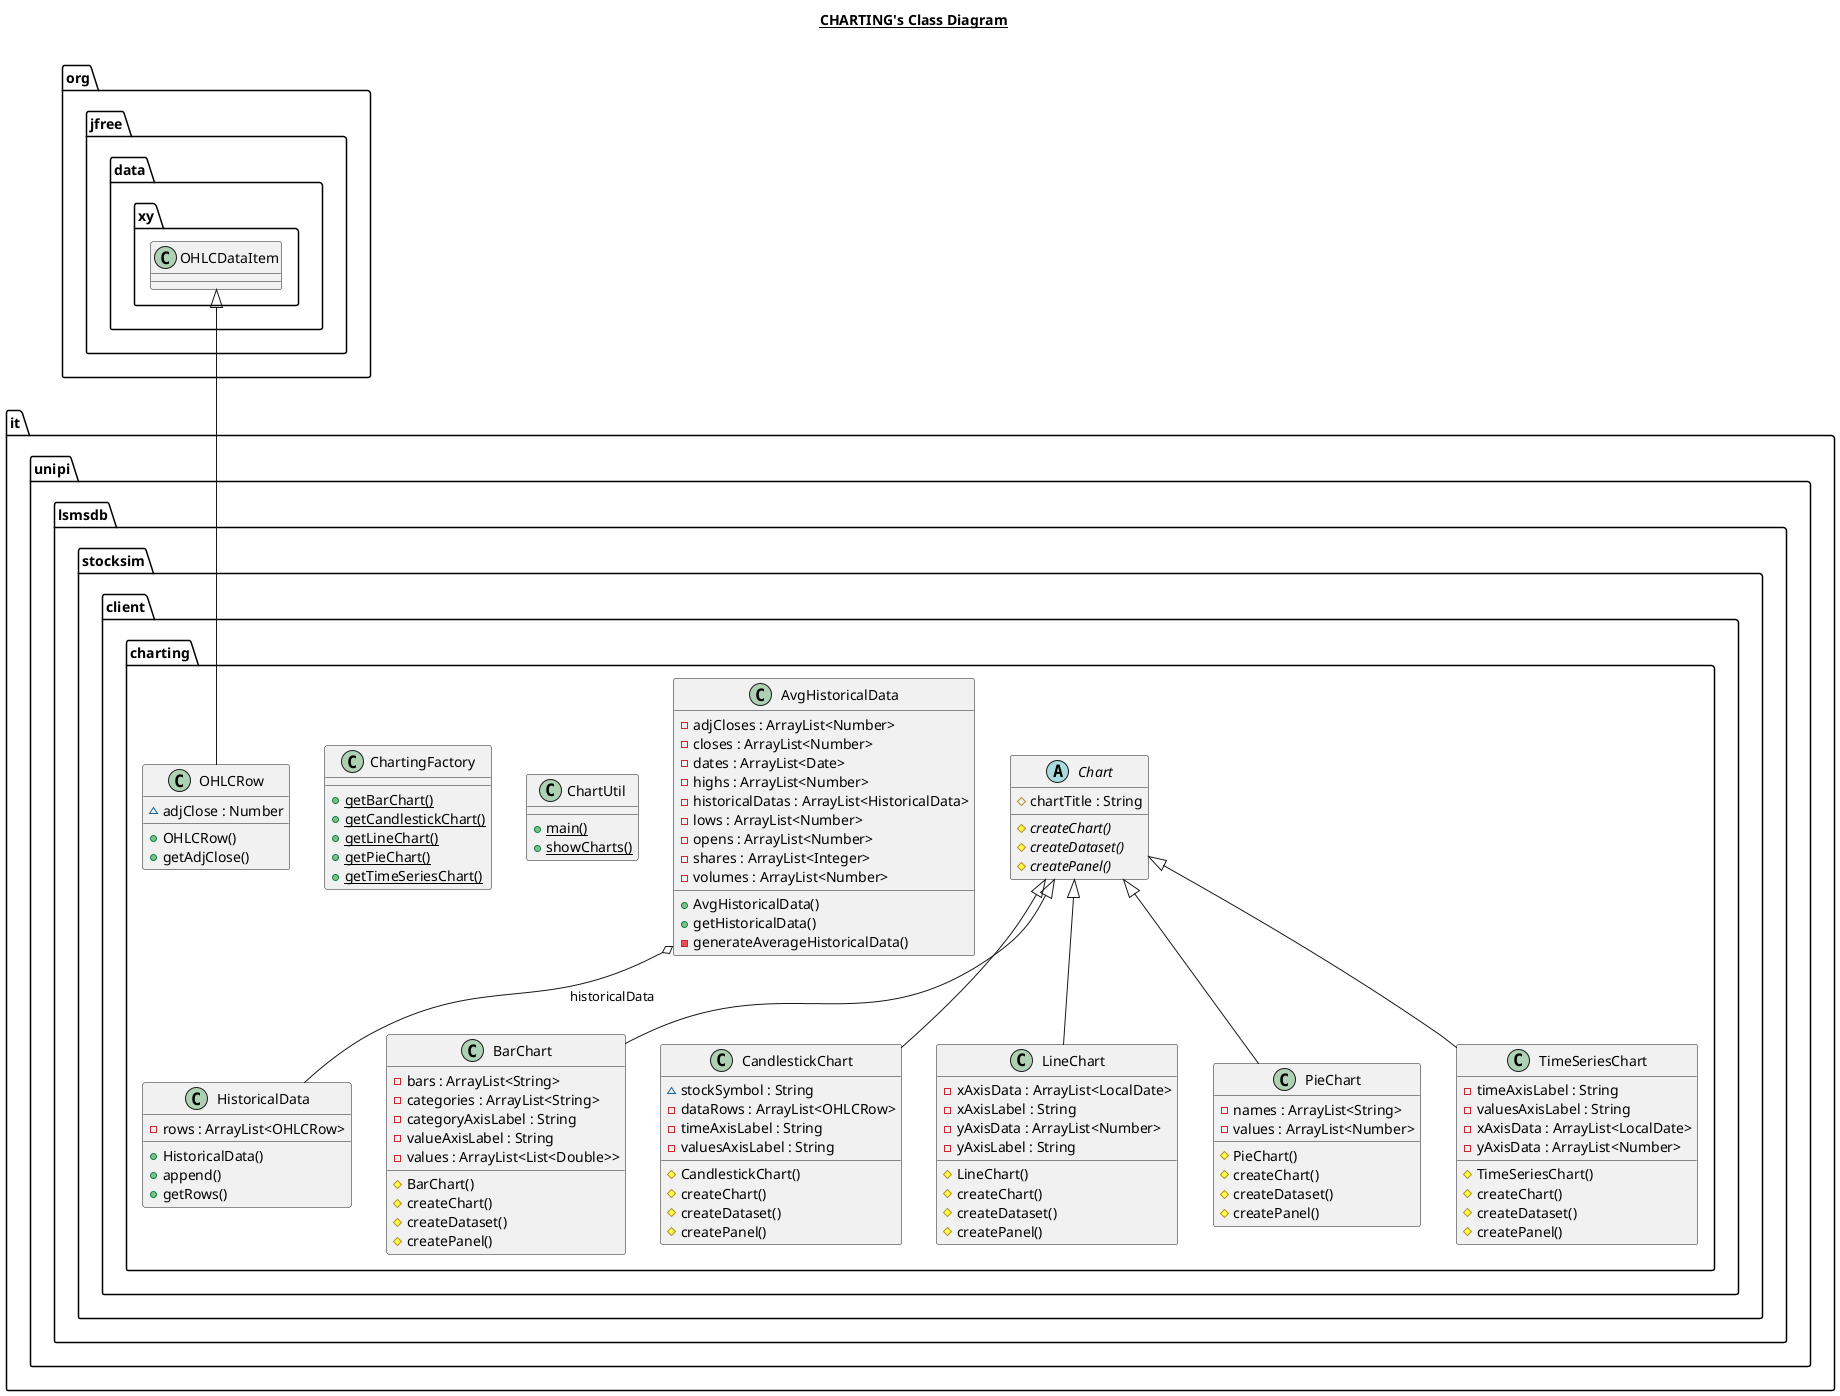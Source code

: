 @startuml

title __CHARTING's Class Diagram__\n

  namespace it.unipi.lsmsdb.stocksim.client.charting {
    class it.unipi.lsmsdb.stocksim.client.charting.AvgHistoricalData {
        - adjCloses : ArrayList<Number>
        - closes : ArrayList<Number>
        - dates : ArrayList<Date>
        - highs : ArrayList<Number>
        - historicalDatas : ArrayList<HistoricalData>
        - lows : ArrayList<Number>
        - opens : ArrayList<Number>
        - shares : ArrayList<Integer>
        - volumes : ArrayList<Number>
        + AvgHistoricalData()
        + getHistoricalData()
        - generateAverageHistoricalData()
    }
  }
  

  namespace it.unipi.lsmsdb.stocksim.client.charting {
    class it.unipi.lsmsdb.stocksim.client.charting.BarChart {
        - bars : ArrayList<String>
        - categories : ArrayList<String>
        - categoryAxisLabel : String
        - valueAxisLabel : String
        - values : ArrayList<List<Double>>
        # BarChart()
        # createChart()
        # createDataset()
        # createPanel()
    }
  }
  

  namespace it.unipi.lsmsdb.stocksim.client.charting {
    class it.unipi.lsmsdb.stocksim.client.charting.CandlestickChart {
        ~ stockSymbol : String
        - dataRows : ArrayList<OHLCRow>
        - timeAxisLabel : String
        - valuesAxisLabel : String
        # CandlestickChart()
        # createChart()
        # createDataset()
        # createPanel()
    }
  }
  

  namespace it.unipi.lsmsdb.stocksim.client.charting {
    abstract class it.unipi.lsmsdb.stocksim.client.charting.Chart {
        # chartTitle : String
        {abstract} # createChart()
        {abstract} # createDataset()
        {abstract} # createPanel()
    }
  }
  

  namespace it.unipi.lsmsdb.stocksim.client.charting {
    class it.unipi.lsmsdb.stocksim.client.charting.ChartUtil {
        {static} + main()
        {static} + showCharts()
    }
  }
  

  namespace it.unipi.lsmsdb.stocksim.client.charting {
    class it.unipi.lsmsdb.stocksim.client.charting.ChartingFactory {
        {static} + getBarChart()
        {static} + getCandlestickChart()
        {static} + getLineChart()
        {static} + getPieChart()
        {static} + getTimeSeriesChart()
    }
  }
  

  namespace it.unipi.lsmsdb.stocksim.client.charting {
    class it.unipi.lsmsdb.stocksim.client.charting.HistoricalData {
        - rows : ArrayList<OHLCRow>
        + HistoricalData()
        + append()
        + getRows()
    }
  }
  

  namespace it.unipi.lsmsdb.stocksim.client.charting {
    class it.unipi.lsmsdb.stocksim.client.charting.LineChart {
        - xAxisData : ArrayList<LocalDate>
        - xAxisLabel : String
        - yAxisData : ArrayList<Number>
        - yAxisLabel : String
        # LineChart()
        # createChart()
        # createDataset()
        # createPanel()
    }
  }
  

  namespace it.unipi.lsmsdb.stocksim.client.charting {
    class it.unipi.lsmsdb.stocksim.client.charting.OHLCRow {
        ~ adjClose : Number
        + OHLCRow()
        + getAdjClose()
    }
  }
  

  namespace it.unipi.lsmsdb.stocksim.client.charting {
    class it.unipi.lsmsdb.stocksim.client.charting.PieChart {
        - names : ArrayList<String>
        - values : ArrayList<Number>
        # PieChart()
        # createChart()
        # createDataset()
        # createPanel()
    }
  }
  

  namespace it.unipi.lsmsdb.stocksim.client.charting {
    class it.unipi.lsmsdb.stocksim.client.charting.TimeSeriesChart {
        - timeAxisLabel : String
        - valuesAxisLabel : String
        - xAxisData : ArrayList<LocalDate>
        - yAxisData : ArrayList<Number>
        # TimeSeriesChart()
        # createChart()
        # createDataset()
        # createPanel()
    }
  }
  

  it.unipi.lsmsdb.stocksim.client.charting.AvgHistoricalData o-- it.unipi.lsmsdb.stocksim.client.charting.HistoricalData : historicalData
  it.unipi.lsmsdb.stocksim.client.charting.BarChart -up-|> it.unipi.lsmsdb.stocksim.client.charting.Chart
  it.unipi.lsmsdb.stocksim.client.charting.CandlestickChart -up-|> it.unipi.lsmsdb.stocksim.client.charting.Chart
  it.unipi.lsmsdb.stocksim.client.charting.LineChart -up-|> it.unipi.lsmsdb.stocksim.client.charting.Chart
  it.unipi.lsmsdb.stocksim.client.charting.OHLCRow -up-|> org.jfree.data.xy.OHLCDataItem
  it.unipi.lsmsdb.stocksim.client.charting.PieChart -up-|> it.unipi.lsmsdb.stocksim.client.charting.Chart
  it.unipi.lsmsdb.stocksim.client.charting.TimeSeriesChart -up-|> it.unipi.lsmsdb.stocksim.client.charting.Chart

@enduml
